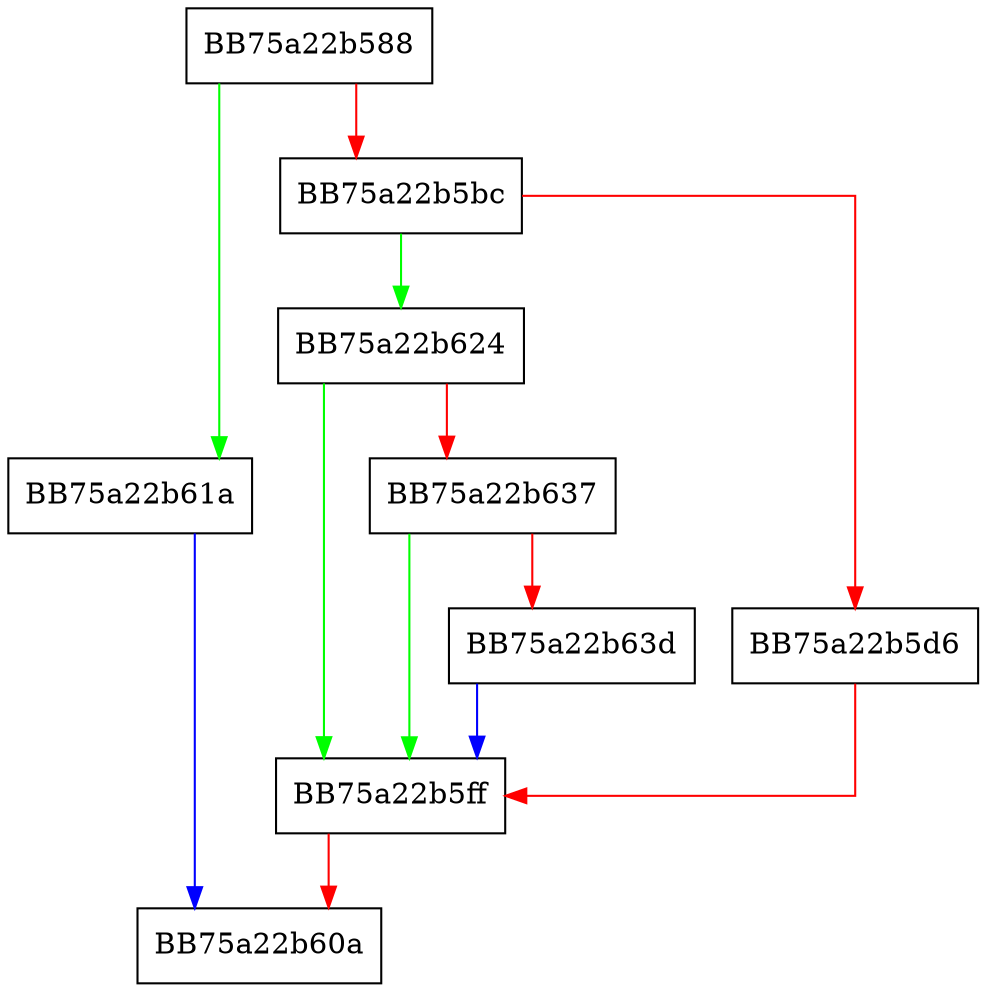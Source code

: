 digraph TestIsScriptProcess {
  node [shape="box"];
  graph [splines=ortho];
  BB75a22b588 -> BB75a22b61a [color="green"];
  BB75a22b588 -> BB75a22b5bc [color="red"];
  BB75a22b5bc -> BB75a22b624 [color="green"];
  BB75a22b5bc -> BB75a22b5d6 [color="red"];
  BB75a22b5d6 -> BB75a22b5ff [color="red"];
  BB75a22b5ff -> BB75a22b60a [color="red"];
  BB75a22b61a -> BB75a22b60a [color="blue"];
  BB75a22b624 -> BB75a22b5ff [color="green"];
  BB75a22b624 -> BB75a22b637 [color="red"];
  BB75a22b637 -> BB75a22b5ff [color="green"];
  BB75a22b637 -> BB75a22b63d [color="red"];
  BB75a22b63d -> BB75a22b5ff [color="blue"];
}